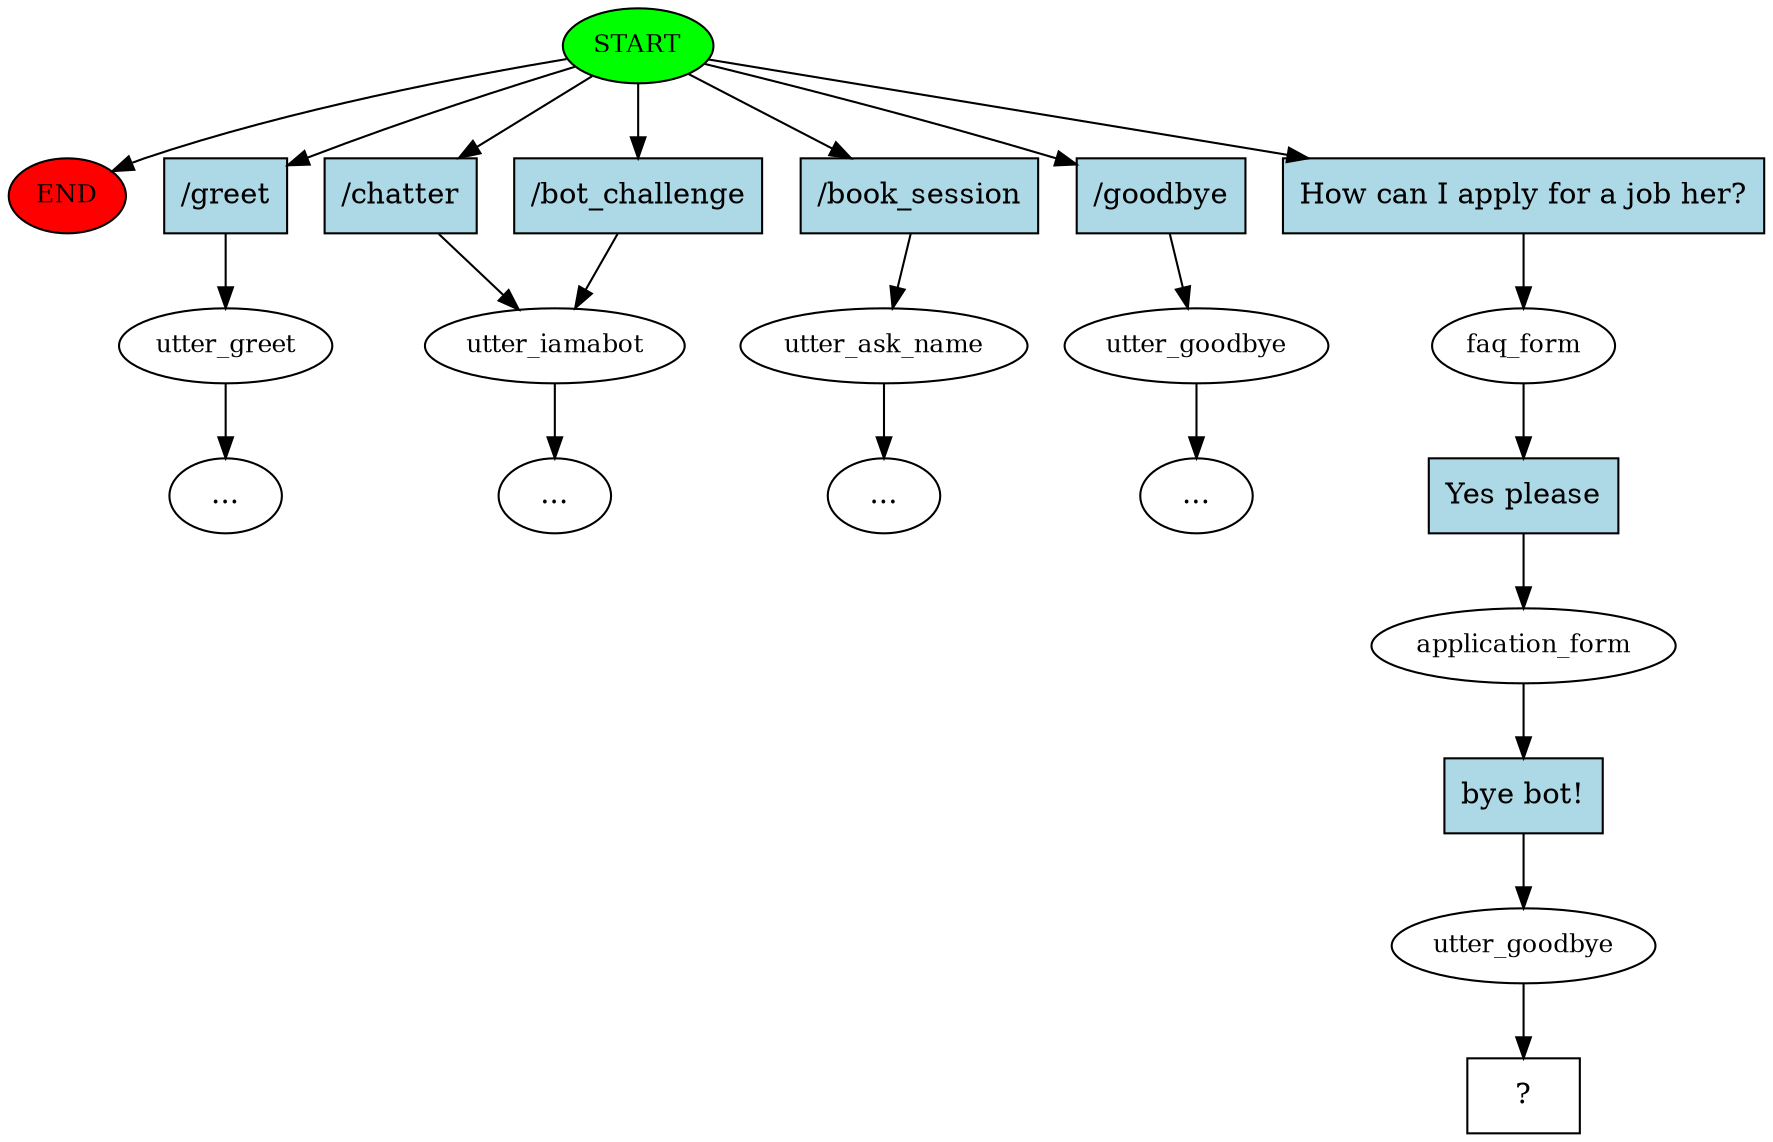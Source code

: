 digraph  {
0 [class="start active", fillcolor=green, fontsize=12, label=START, style=filled];
"-1" [class=end, fillcolor=red, fontsize=12, label=END, style=filled];
1 [class="", fontsize=12, label=utter_greet];
3 [class="", fontsize=12, label=utter_iamabot];
4 [class="", fontsize=12, label=utter_ask_name];
"-6" [class=ellipsis, label="..."];
5 [class="", fontsize=12, label=utter_goodbye];
"-7" [class=ellipsis, label="..."];
"-8" [class=ellipsis, label="..."];
"-18" [class=ellipsis, label="..."];
17 [class=active, fontsize=12, label=faq_form];
18 [class=active, fontsize=12, label=application_form];
19 [class=active, fontsize=12, label=utter_goodbye];
20 [class="intent dashed active", label="  ?  ", shape=rect];
21 [class=intent, fillcolor=lightblue, label="/greet", shape=rect, style=filled];
22 [class=intent, fillcolor=lightblue, label="/chatter", shape=rect, style=filled];
23 [class=intent, fillcolor=lightblue, label="/bot_challenge", shape=rect, style=filled];
24 [class=intent, fillcolor=lightblue, label="/book_session", shape=rect, style=filled];
25 [class=intent, fillcolor=lightblue, label="/goodbye", shape=rect, style=filled];
26 [class="intent active", fillcolor=lightblue, label="How can I apply for a job her?", shape=rect, style=filled];
27 [class="intent active", fillcolor=lightblue, label="Yes please", shape=rect, style=filled];
28 [class="intent active", fillcolor=lightblue, label="bye bot!", shape=rect, style=filled];
0 -> "-1"  [class="", key=NONE, label=""];
0 -> 21  [class="", key=0];
0 -> 22  [class="", key=0];
0 -> 23  [class="", key=0];
0 -> 24  [class="", key=0];
0 -> 25  [class="", key=0];
0 -> 26  [class=active, key=0];
1 -> "-18"  [class="", key=NONE, label=""];
3 -> "-8"  [class="", key=NONE, label=""];
4 -> "-6"  [class="", key=NONE, label=""];
5 -> "-7"  [class="", key=NONE, label=""];
17 -> 27  [class=active, key=0];
18 -> 28  [class=active, key=0];
19 -> 20  [class=active, key=NONE, label=""];
21 -> 1  [class="", key=0];
22 -> 3  [class="", key=0];
23 -> 3  [class="", key=0];
24 -> 4  [class="", key=0];
25 -> 5  [class="", key=0];
26 -> 17  [class=active, key=0];
27 -> 18  [class=active, key=0];
28 -> 19  [class=active, key=0];
}
